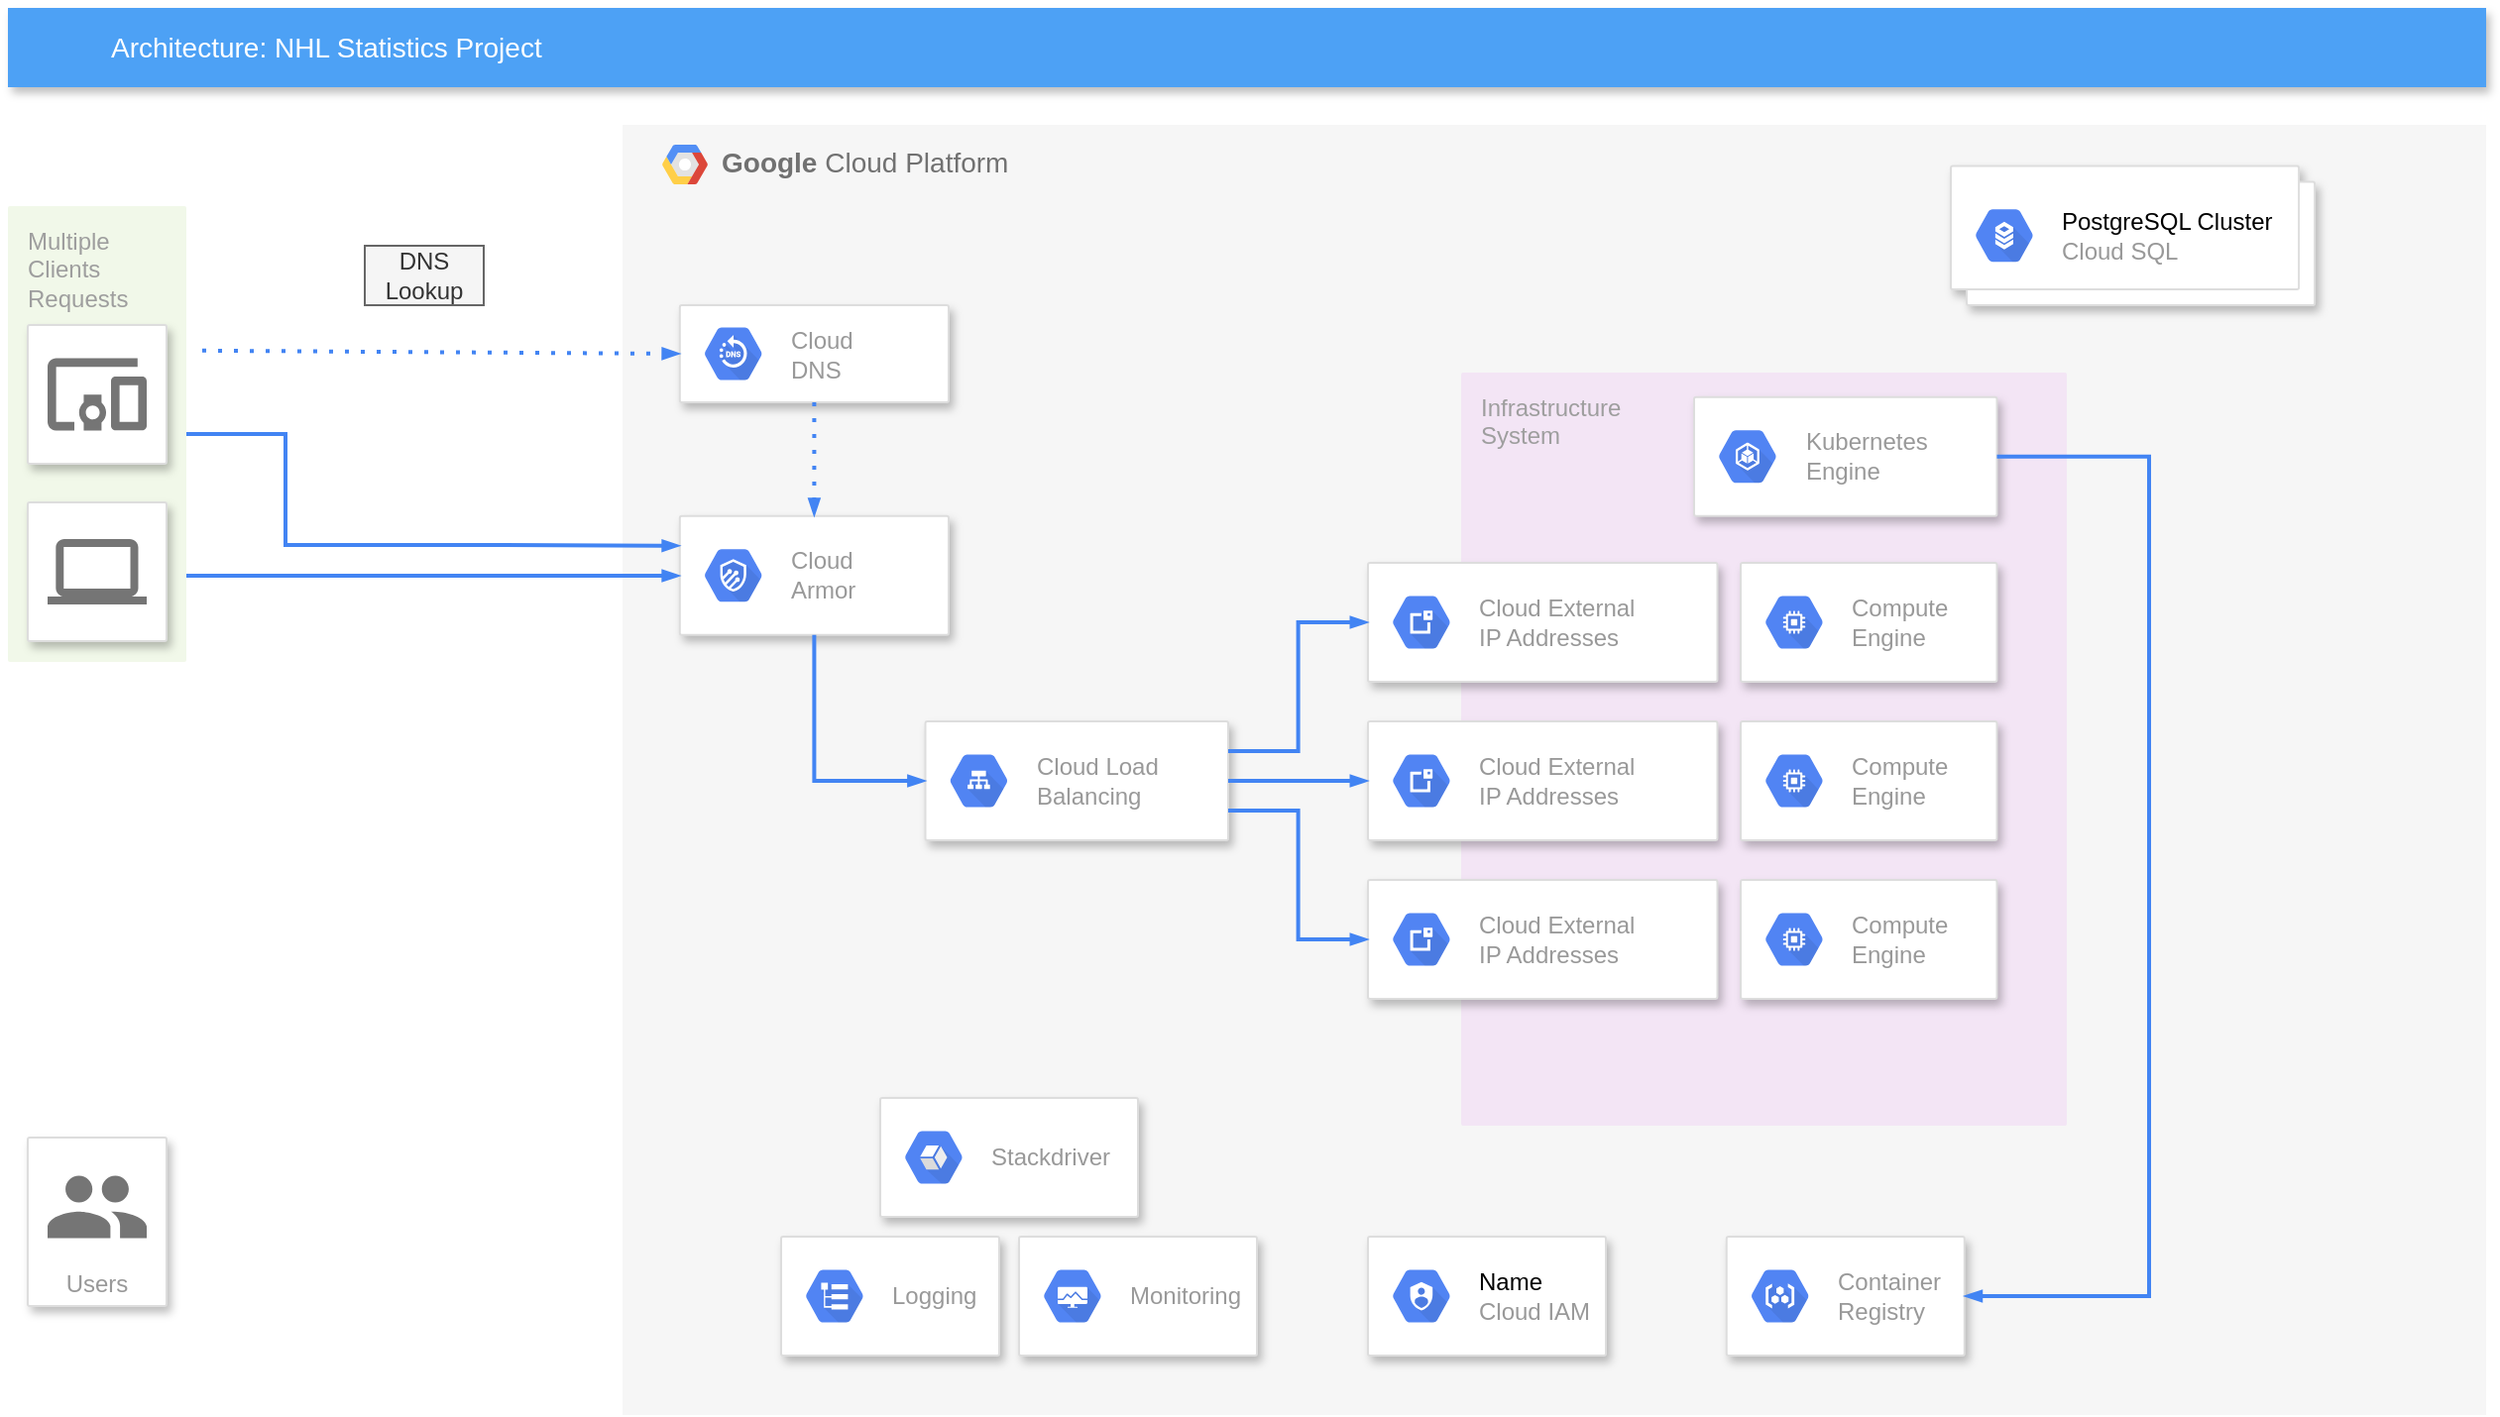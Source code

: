 <mxfile version="15.8.6" type="device"><diagram id="f106602c-feb2-e66a-4537-3a34d633f6aa" name="Page-1"><mxGraphModel dx="1483" dy="806" grid="1" gridSize="10" guides="1" tooltips="1" connect="1" arrows="1" fold="1" page="1" pageScale="1" pageWidth="1169" pageHeight="827" background="none" math="0" shadow="0"><root><mxCell id="0"/><mxCell id="1" parent="0"/><mxCell id="14" value="&lt;b&gt;Google &lt;/b&gt;Cloud Platform" style="fillColor=#F6F6F6;strokeColor=none;shadow=0;gradientColor=none;fontSize=14;align=left;spacing=10;fontColor=#717171;9E9E9E;verticalAlign=top;spacingTop=-4;fontStyle=0;spacingLeft=40;html=1;imageWidth=24;imageHeight=24;" parent="1" vertex="1"><mxGeometry x="420" y="99" width="940" height="651" as="geometry"/></mxCell><mxCell id="15" value="" style="shape=mxgraph.gcp2.google_cloud_platform;fillColor=#F6F6F6;strokeColor=none;shadow=0;gradientColor=none;" parent="14" vertex="1"><mxGeometry width="23" height="20" relative="1" as="geometry"><mxPoint x="20" y="10" as="offset"/></mxGeometry></mxCell><mxCell id="F1rVt-i_lzc6hS4RSo5C-1018" value="" style="shape=mxgraph.gcp2.doubleRect;strokeColor=#dddddd;shadow=1;strokeWidth=1;" vertex="1" parent="14"><mxGeometry x="670" y="20.71" width="183.55" height="70.29" as="geometry"/></mxCell><mxCell id="F1rVt-i_lzc6hS4RSo5C-1019" value="&lt;font color=&quot;#000000&quot;&gt;PostgreSQL Cluster&lt;/font&gt;&lt;br&gt;Cloud SQL" style="sketch=0;dashed=0;connectable=0;html=1;fillColor=#5184F3;strokeColor=none;shape=mxgraph.gcp2.hexIcon;prIcon=cloud_sql;part=1;labelPosition=right;verticalLabelPosition=middle;align=left;verticalAlign=middle;spacingLeft=5;fontColor=#999999;fontSize=12;" vertex="1" parent="F1rVt-i_lzc6hS4RSo5C-1018"><mxGeometry y="0.5" width="44" height="39" relative="1" as="geometry"><mxPoint x="5" y="-19.5" as="offset"/></mxGeometry></mxCell><mxCell id="F1rVt-i_lzc6hS4RSo5C-1024" value="" style="strokeColor=#dddddd;shadow=1;strokeWidth=1;rounded=1;absoluteArcSize=1;arcSize=2;" vertex="1" parent="14"><mxGeometry x="28.905" y="91" width="135.595" height="49" as="geometry"/></mxCell><mxCell id="F1rVt-i_lzc6hS4RSo5C-1025" value="Cloud &#xA;DNS" style="sketch=0;dashed=0;connectable=0;html=1;fillColor=#5184F3;strokeColor=none;shape=mxgraph.gcp2.hexIcon;prIcon=cloud_dns;part=1;labelPosition=right;verticalLabelPosition=middle;align=left;verticalAlign=middle;spacingLeft=5;fontColor=#999999;fontSize=12;" vertex="1" parent="F1rVt-i_lzc6hS4RSo5C-1024"><mxGeometry y="0.5" width="44" height="39" relative="1" as="geometry"><mxPoint x="5" y="-19.5" as="offset"/></mxGeometry></mxCell><mxCell id="F1rVt-i_lzc6hS4RSo5C-1026" value="" style="strokeColor=#dddddd;shadow=1;strokeWidth=1;rounded=1;absoluteArcSize=1;arcSize=2;" vertex="1" parent="14"><mxGeometry x="28.905" y="197.37" width="135.595" height="60" as="geometry"/></mxCell><mxCell id="F1rVt-i_lzc6hS4RSo5C-1027" value="Cloud&#xA;Armor" style="sketch=0;dashed=0;connectable=0;html=1;fillColor=#5184F3;strokeColor=none;shape=mxgraph.gcp2.hexIcon;prIcon=cloud_armor;part=1;labelPosition=right;verticalLabelPosition=middle;align=left;verticalAlign=middle;spacingLeft=5;fontColor=#999999;fontSize=12;" vertex="1" parent="F1rVt-i_lzc6hS4RSo5C-1026"><mxGeometry y="0.5" width="44" height="39" relative="1" as="geometry"><mxPoint x="5" y="-19.5" as="offset"/></mxGeometry></mxCell><mxCell id="F1rVt-i_lzc6hS4RSo5C-1033" value="" style="edgeStyle=orthogonalEdgeStyle;fontSize=12;html=1;endArrow=blockThin;endFill=1;rounded=0;strokeWidth=2;endSize=4;startSize=4;dashed=1;dashPattern=1 3;strokeColor=#4284F3;exitX=0.5;exitY=1;exitDx=0;exitDy=0;entryX=0.5;entryY=0;entryDx=0;entryDy=0;" edge="1" parent="14" source="F1rVt-i_lzc6hS4RSo5C-1024" target="F1rVt-i_lzc6hS4RSo5C-1026"><mxGeometry width="100" relative="1" as="geometry"><mxPoint x="82.25" y="161" as="sourcePoint"/><mxPoint x="199.75" y="161" as="targetPoint"/></mxGeometry></mxCell><mxCell id="F1rVt-i_lzc6hS4RSo5C-1034" value="Infrastructure&#xA;System" style="sketch=0;points=[[0,0,0],[0.25,0,0],[0.5,0,0],[0.75,0,0],[1,0,0],[1,0.25,0],[1,0.5,0],[1,0.75,0],[1,1,0],[0.75,1,0],[0.5,1,0],[0.25,1,0],[0,1,0],[0,0.75,0],[0,0.5,0],[0,0.25,0]];rounded=1;absoluteArcSize=1;arcSize=2;html=1;strokeColor=none;gradientColor=none;shadow=0;dashed=0;fontSize=12;fontColor=#9E9E9E;align=left;verticalAlign=top;spacing=10;spacingTop=-4;fillColor=#F3E5F5;" vertex="1" parent="14"><mxGeometry x="423" y="125" width="305.5" height="380" as="geometry"/></mxCell><mxCell id="F1rVt-i_lzc6hS4RSo5C-1037" value="" style="strokeColor=#dddddd;shadow=1;strokeWidth=1;rounded=1;absoluteArcSize=1;arcSize=2;" vertex="1" parent="14"><mxGeometry x="540.5" y="137.37" width="152.75" height="60" as="geometry"/></mxCell><mxCell id="F1rVt-i_lzc6hS4RSo5C-1038" value="Kubernetes&#xA;Engine" style="sketch=0;dashed=0;connectable=0;html=1;fillColor=#5184F3;strokeColor=none;shape=mxgraph.gcp2.hexIcon;prIcon=container_engine;part=1;labelPosition=right;verticalLabelPosition=middle;align=left;verticalAlign=middle;spacingLeft=5;fontColor=#999999;fontSize=12;" vertex="1" parent="F1rVt-i_lzc6hS4RSo5C-1037"><mxGeometry y="0.5" width="44" height="39" relative="1" as="geometry"><mxPoint x="5" y="-19.5" as="offset"/></mxGeometry></mxCell><mxCell id="F1rVt-i_lzc6hS4RSo5C-1039" value="" style="strokeColor=#dddddd;shadow=1;strokeWidth=1;rounded=1;absoluteArcSize=1;arcSize=2;" vertex="1" parent="14"><mxGeometry x="564" y="221" width="129.25" height="60" as="geometry"/></mxCell><mxCell id="F1rVt-i_lzc6hS4RSo5C-1040" value="Compute&#xA;Engine" style="sketch=0;dashed=0;connectable=0;html=1;fillColor=#5184F3;strokeColor=none;shape=mxgraph.gcp2.hexIcon;prIcon=compute_engine;part=1;labelPosition=right;verticalLabelPosition=middle;align=left;verticalAlign=middle;spacingLeft=5;fontColor=#999999;fontSize=12;" vertex="1" parent="F1rVt-i_lzc6hS4RSo5C-1039"><mxGeometry y="0.5" width="44" height="39" relative="1" as="geometry"><mxPoint x="5" y="-19.5" as="offset"/></mxGeometry></mxCell><mxCell id="F1rVt-i_lzc6hS4RSo5C-1041" value="" style="strokeColor=#dddddd;shadow=1;strokeWidth=1;rounded=1;absoluteArcSize=1;arcSize=2;" vertex="1" parent="14"><mxGeometry x="564" y="301" width="129.25" height="60" as="geometry"/></mxCell><mxCell id="F1rVt-i_lzc6hS4RSo5C-1042" value="Compute&#xA;Engine" style="sketch=0;dashed=0;connectable=0;html=1;fillColor=#5184F3;strokeColor=none;shape=mxgraph.gcp2.hexIcon;prIcon=compute_engine;part=1;labelPosition=right;verticalLabelPosition=middle;align=left;verticalAlign=middle;spacingLeft=5;fontColor=#999999;fontSize=12;" vertex="1" parent="F1rVt-i_lzc6hS4RSo5C-1041"><mxGeometry y="0.5" width="44" height="39" relative="1" as="geometry"><mxPoint x="5" y="-19.5" as="offset"/></mxGeometry></mxCell><mxCell id="F1rVt-i_lzc6hS4RSo5C-1043" value="" style="strokeColor=#dddddd;shadow=1;strokeWidth=1;rounded=1;absoluteArcSize=1;arcSize=2;" vertex="1" parent="14"><mxGeometry x="564" y="381" width="129.25" height="60" as="geometry"/></mxCell><mxCell id="F1rVt-i_lzc6hS4RSo5C-1044" value="Compute&#xA;Engine" style="sketch=0;dashed=0;connectable=0;html=1;fillColor=#5184F3;strokeColor=none;shape=mxgraph.gcp2.hexIcon;prIcon=compute_engine;part=1;labelPosition=right;verticalLabelPosition=middle;align=left;verticalAlign=middle;spacingLeft=5;fontColor=#999999;fontSize=12;" vertex="1" parent="F1rVt-i_lzc6hS4RSo5C-1043"><mxGeometry y="0.5" width="44" height="39" relative="1" as="geometry"><mxPoint x="5" y="-19.5" as="offset"/></mxGeometry></mxCell><mxCell id="F1rVt-i_lzc6hS4RSo5C-1045" value="" style="strokeColor=#dddddd;shadow=1;strokeWidth=1;rounded=1;absoluteArcSize=1;arcSize=2;" vertex="1" parent="14"><mxGeometry x="376" y="381" width="176.25" height="60" as="geometry"/></mxCell><mxCell id="F1rVt-i_lzc6hS4RSo5C-1046" value="Cloud External&#xA;IP Addresses" style="sketch=0;dashed=0;connectable=0;html=1;fillColor=#5184F3;strokeColor=none;shape=mxgraph.gcp2.hexIcon;prIcon=cloud_external_ip_addresses;part=1;labelPosition=right;verticalLabelPosition=middle;align=left;verticalAlign=middle;spacingLeft=5;fontColor=#999999;fontSize=12;" vertex="1" parent="F1rVt-i_lzc6hS4RSo5C-1045"><mxGeometry y="0.5" width="44" height="39" relative="1" as="geometry"><mxPoint x="5" y="-19.5" as="offset"/></mxGeometry></mxCell><mxCell id="F1rVt-i_lzc6hS4RSo5C-1047" value="" style="strokeColor=#dddddd;shadow=1;strokeWidth=1;rounded=1;absoluteArcSize=1;arcSize=2;" vertex="1" parent="14"><mxGeometry x="376" y="301" width="176.25" height="60" as="geometry"/></mxCell><mxCell id="F1rVt-i_lzc6hS4RSo5C-1048" value="Cloud External&#xA;IP Addresses" style="sketch=0;dashed=0;connectable=0;html=1;fillColor=#5184F3;strokeColor=none;shape=mxgraph.gcp2.hexIcon;prIcon=cloud_external_ip_addresses;part=1;labelPosition=right;verticalLabelPosition=middle;align=left;verticalAlign=middle;spacingLeft=5;fontColor=#999999;fontSize=12;" vertex="1" parent="F1rVt-i_lzc6hS4RSo5C-1047"><mxGeometry y="0.5" width="44" height="39" relative="1" as="geometry"><mxPoint x="5" y="-19.5" as="offset"/></mxGeometry></mxCell><mxCell id="F1rVt-i_lzc6hS4RSo5C-1049" value="" style="strokeColor=#dddddd;shadow=1;strokeWidth=1;rounded=1;absoluteArcSize=1;arcSize=2;" vertex="1" parent="14"><mxGeometry x="376" y="221" width="176.25" height="60" as="geometry"/></mxCell><mxCell id="F1rVt-i_lzc6hS4RSo5C-1050" value="Cloud External&#xA;IP Addresses" style="sketch=0;dashed=0;connectable=0;html=1;fillColor=#5184F3;strokeColor=none;shape=mxgraph.gcp2.hexIcon;prIcon=cloud_external_ip_addresses;part=1;labelPosition=right;verticalLabelPosition=middle;align=left;verticalAlign=middle;spacingLeft=5;fontColor=#999999;fontSize=12;" vertex="1" parent="F1rVt-i_lzc6hS4RSo5C-1049"><mxGeometry y="0.5" width="44" height="39" relative="1" as="geometry"><mxPoint x="5" y="-19.5" as="offset"/></mxGeometry></mxCell><mxCell id="F1rVt-i_lzc6hS4RSo5C-1051" value="" style="strokeColor=#dddddd;shadow=1;strokeWidth=1;rounded=1;absoluteArcSize=1;arcSize=2;" vertex="1" parent="14"><mxGeometry x="152.75" y="301" width="152.75" height="60" as="geometry"/></mxCell><mxCell id="F1rVt-i_lzc6hS4RSo5C-1052" value="Cloud Load&#xA;Balancing" style="sketch=0;dashed=0;connectable=0;html=1;fillColor=#5184F3;strokeColor=none;shape=mxgraph.gcp2.hexIcon;prIcon=cloud_load_balancing;part=1;labelPosition=right;verticalLabelPosition=middle;align=left;verticalAlign=middle;spacingLeft=5;fontColor=#999999;fontSize=12;" vertex="1" parent="F1rVt-i_lzc6hS4RSo5C-1051"><mxGeometry y="0.5" width="44" height="39" relative="1" as="geometry"><mxPoint x="5" y="-19.5" as="offset"/></mxGeometry></mxCell><mxCell id="F1rVt-i_lzc6hS4RSo5C-1055" value="" style="edgeStyle=orthogonalEdgeStyle;fontSize=12;html=1;endArrow=blockThin;endFill=1;rounded=0;strokeWidth=2;endSize=4;startSize=4;dashed=0;strokeColor=#4284F3;exitX=0.5;exitY=1;exitDx=0;exitDy=0;" edge="1" parent="14" source="F1rVt-i_lzc6hS4RSo5C-1026"><mxGeometry width="100" relative="1" as="geometry"><mxPoint x="35.25" y="341" as="sourcePoint"/><mxPoint x="152.75" y="331" as="targetPoint"/><Array as="points"><mxPoint x="96.35" y="331"/><mxPoint x="152.75" y="331"/></Array></mxGeometry></mxCell><mxCell id="F1rVt-i_lzc6hS4RSo5C-1057" value="" style="edgeStyle=orthogonalEdgeStyle;fontSize=12;html=1;endArrow=blockThin;endFill=1;rounded=0;strokeWidth=2;endSize=4;startSize=4;dashed=0;strokeColor=#4284F3;exitX=1;exitY=0.25;exitDx=0;exitDy=0;entryX=0;entryY=0.5;entryDx=0;entryDy=0;" edge="1" parent="14" source="F1rVt-i_lzc6hS4RSo5C-1051" target="F1rVt-i_lzc6hS4RSo5C-1049"><mxGeometry width="100" relative="1" as="geometry"><mxPoint x="317.25" y="301" as="sourcePoint"/><mxPoint x="434.75" y="301" as="targetPoint"/></mxGeometry></mxCell><mxCell id="F1rVt-i_lzc6hS4RSo5C-1058" value="" style="edgeStyle=orthogonalEdgeStyle;fontSize=12;html=1;endArrow=blockThin;endFill=1;rounded=0;strokeWidth=2;endSize=4;startSize=4;dashed=0;strokeColor=#4284F3;exitX=1;exitY=0.5;exitDx=0;exitDy=0;entryX=0;entryY=0.5;entryDx=0;entryDy=0;" edge="1" parent="14" source="F1rVt-i_lzc6hS4RSo5C-1051" target="F1rVt-i_lzc6hS4RSo5C-1047"><mxGeometry width="100" relative="1" as="geometry"><mxPoint x="317.25" y="301" as="sourcePoint"/><mxPoint x="434.75" y="301" as="targetPoint"/></mxGeometry></mxCell><mxCell id="F1rVt-i_lzc6hS4RSo5C-1059" value="" style="edgeStyle=orthogonalEdgeStyle;fontSize=12;html=1;endArrow=blockThin;endFill=1;rounded=0;strokeWidth=2;endSize=4;startSize=4;dashed=0;strokeColor=#4284F3;exitX=1;exitY=0.75;exitDx=0;exitDy=0;entryX=0;entryY=0.5;entryDx=0;entryDy=0;" edge="1" parent="14" source="F1rVt-i_lzc6hS4RSo5C-1051" target="F1rVt-i_lzc6hS4RSo5C-1045"><mxGeometry width="100" relative="1" as="geometry"><mxPoint x="317.25" y="301" as="sourcePoint"/><mxPoint x="434.75" y="301" as="targetPoint"/></mxGeometry></mxCell><mxCell id="F1rVt-i_lzc6hS4RSo5C-1070" value="" style="strokeColor=#dddddd;shadow=1;strokeWidth=1;rounded=1;absoluteArcSize=1;arcSize=2;" vertex="1" parent="14"><mxGeometry x="80" y="561" width="110" height="60" as="geometry"/></mxCell><mxCell id="F1rVt-i_lzc6hS4RSo5C-1071" value="Logging" style="sketch=0;dashed=0;connectable=0;html=1;fillColor=#5184F3;strokeColor=none;shape=mxgraph.gcp2.hexIcon;prIcon=logging;part=1;labelPosition=right;verticalLabelPosition=middle;align=left;verticalAlign=middle;spacingLeft=5;fontColor=#999999;fontSize=12;" vertex="1" parent="F1rVt-i_lzc6hS4RSo5C-1070"><mxGeometry y="0.5" width="44" height="39" relative="1" as="geometry"><mxPoint x="5" y="-19.5" as="offset"/></mxGeometry></mxCell><mxCell id="F1rVt-i_lzc6hS4RSo5C-1072" value="" style="strokeColor=#dddddd;shadow=1;strokeWidth=1;rounded=1;absoluteArcSize=1;arcSize=2;" vertex="1" parent="14"><mxGeometry x="200" y="561" width="120" height="60" as="geometry"/></mxCell><mxCell id="F1rVt-i_lzc6hS4RSo5C-1073" value="Monitoring" style="sketch=0;dashed=0;connectable=0;html=1;fillColor=#5184F3;strokeColor=none;shape=mxgraph.gcp2.hexIcon;prIcon=cloud_deployment_manager;part=1;labelPosition=right;verticalLabelPosition=middle;align=left;verticalAlign=middle;spacingLeft=5;fontColor=#999999;fontSize=12;" vertex="1" parent="F1rVt-i_lzc6hS4RSo5C-1072"><mxGeometry y="0.5" width="44" height="39" relative="1" as="geometry"><mxPoint x="5" y="-19.5" as="offset"/></mxGeometry></mxCell><mxCell id="F1rVt-i_lzc6hS4RSo5C-1074" value="" style="strokeColor=#dddddd;shadow=1;strokeWidth=1;rounded=1;absoluteArcSize=1;arcSize=2;" vertex="1" parent="14"><mxGeometry x="130" y="491" width="130" height="60" as="geometry"/></mxCell><mxCell id="F1rVt-i_lzc6hS4RSo5C-1075" value="Stackdriver" style="sketch=0;dashed=0;connectable=0;html=1;fillColor=#5184F3;strokeColor=none;shape=mxgraph.gcp2.hexIcon;prIcon=stackdriver;part=1;labelPosition=right;verticalLabelPosition=middle;align=left;verticalAlign=middle;spacingLeft=5;fontColor=#999999;fontSize=12;" vertex="1" parent="F1rVt-i_lzc6hS4RSo5C-1074"><mxGeometry y="0.5" width="44" height="39" relative="1" as="geometry"><mxPoint x="5" y="-19.5" as="offset"/></mxGeometry></mxCell><mxCell id="F1rVt-i_lzc6hS4RSo5C-1080" value="" style="strokeColor=#dddddd;shadow=1;strokeWidth=1;rounded=1;absoluteArcSize=1;arcSize=2;" vertex="1" parent="14"><mxGeometry x="376" y="561" width="120" height="60" as="geometry"/></mxCell><mxCell id="F1rVt-i_lzc6hS4RSo5C-1081" value="&lt;font color=&quot;#000000&quot;&gt;Name&lt;/font&gt;&lt;br&gt;Cloud IAM" style="sketch=0;dashed=0;connectable=0;html=1;fillColor=#5184F3;strokeColor=none;shape=mxgraph.gcp2.hexIcon;prIcon=cloud_iam;part=1;labelPosition=right;verticalLabelPosition=middle;align=left;verticalAlign=middle;spacingLeft=5;fontColor=#999999;fontSize=12;" vertex="1" parent="F1rVt-i_lzc6hS4RSo5C-1080"><mxGeometry y="0.5" width="44" height="39" relative="1" as="geometry"><mxPoint x="5" y="-19.5" as="offset"/></mxGeometry></mxCell><mxCell id="F1rVt-i_lzc6hS4RSo5C-1082" value="" style="strokeColor=#dddddd;shadow=1;strokeWidth=1;rounded=1;absoluteArcSize=1;arcSize=2;" vertex="1" parent="14"><mxGeometry x="556.88" y="561" width="120" height="60" as="geometry"/></mxCell><mxCell id="F1rVt-i_lzc6hS4RSo5C-1083" value="Container&#xA;Registry" style="sketch=0;dashed=0;connectable=0;html=1;fillColor=#5184F3;strokeColor=none;shape=mxgraph.gcp2.hexIcon;prIcon=container_registry;part=1;labelPosition=right;verticalLabelPosition=middle;align=left;verticalAlign=middle;spacingLeft=5;fontColor=#999999;fontSize=12;" vertex="1" parent="F1rVt-i_lzc6hS4RSo5C-1082"><mxGeometry y="0.5" width="44" height="39" relative="1" as="geometry"><mxPoint x="5" y="-19.5" as="offset"/></mxGeometry></mxCell><mxCell id="F1rVt-i_lzc6hS4RSo5C-1084" value="" style="edgeStyle=orthogonalEdgeStyle;fontSize=12;html=1;endArrow=blockThin;endFill=1;rounded=0;strokeWidth=2;endSize=4;startSize=4;dashed=0;strokeColor=#4284F3;exitX=1;exitY=0.5;exitDx=0;exitDy=0;entryX=1;entryY=0.5;entryDx=0;entryDy=0;" edge="1" parent="14" source="F1rVt-i_lzc6hS4RSo5C-1037" target="F1rVt-i_lzc6hS4RSo5C-1082"><mxGeometry width="100" relative="1" as="geometry"><mxPoint x="780" y="171" as="sourcePoint"/><mxPoint x="880" y="171" as="targetPoint"/><Array as="points"><mxPoint x="770" y="167"/><mxPoint x="770" y="591"/></Array></mxGeometry></mxCell><mxCell id="997" value="Multiple&lt;br&gt;Clients&lt;br&gt;Requests" style="rounded=1;absoluteArcSize=1;arcSize=2;html=1;strokeColor=none;gradientColor=none;shadow=0;dashed=0;fontSize=12;fontColor=#9E9E9E;align=left;verticalAlign=top;spacing=10;spacingTop=-4;fillColor=#F1F8E9;" parent="1" vertex="1"><mxGeometry x="110" y="140" width="90" height="230" as="geometry"/></mxCell><mxCell id="818" value="Architecture: NHL Statistics Project" style="fillColor=#4DA1F5;strokeColor=none;shadow=1;gradientColor=none;fontSize=14;align=left;spacingLeft=50;fontColor=#ffffff;html=1;" parent="1" vertex="1"><mxGeometry x="110" y="40" width="1250" height="40" as="geometry"/></mxCell><mxCell id="999" style="edgeStyle=orthogonalEdgeStyle;rounded=0;elbow=vertical;html=1;labelBackgroundColor=none;startFill=1;startSize=4;endArrow=blockThin;endFill=1;endSize=4;jettySize=auto;orthogonalLoop=1;strokeColor=#4284F3;strokeWidth=2;fontSize=12;fontColor=#000000;align=left;dashed=0;entryX=0;entryY=0.25;entryDx=0;entryDy=0;" parent="1" source="997" target="F1rVt-i_lzc6hS4RSo5C-1026" edge="1"><mxGeometry relative="1" as="geometry"><Array as="points"><mxPoint x="250" y="255"/><mxPoint x="250" y="311"/><mxPoint x="350" y="311"/></Array><mxPoint x="505" y="294.5" as="targetPoint"/></mxGeometry></mxCell><mxCell id="985" value="" style="strokeColor=#dddddd;fillColor=#ffffff;shadow=1;strokeWidth=1;rounded=1;absoluteArcSize=1;arcSize=2;labelPosition=center;verticalLabelPosition=middle;align=center;verticalAlign=bottom;spacingLeft=0;fontColor=#999999;fontSize=12;whiteSpace=wrap;spacingBottom=2;html=1;" parent="1" vertex="1"><mxGeometry x="120" y="200" width="70" height="70" as="geometry"/></mxCell><mxCell id="986" value="" style="dashed=0;connectable=0;html=1;fillColor=#757575;strokeColor=none;shape=mxgraph.gcp2.mobile_devices;part=1;" parent="985" vertex="1"><mxGeometry x="0.5" width="50" height="36.5" relative="1" as="geometry"><mxPoint x="-25" y="16.75" as="offset"/></mxGeometry></mxCell><mxCell id="998" style="edgeStyle=elbowEdgeStyle;rounded=0;elbow=vertical;html=1;labelBackgroundColor=none;startFill=1;startSize=4;endArrow=blockThin;endFill=1;endSize=4;jettySize=auto;orthogonalLoop=1;strokeColor=#4284F3;strokeWidth=2;fontSize=12;fontColor=#000000;align=left;dashed=0;entryX=0;entryY=0.5;entryDx=0;entryDy=0;" parent="1" source="997" target="F1rVt-i_lzc6hS4RSo5C-1026" edge="1"><mxGeometry relative="1" as="geometry"><mxPoint x="440" y="325" as="targetPoint"/></mxGeometry></mxCell><mxCell id="987" value="" style="strokeColor=#dddddd;fillColor=#ffffff;shadow=1;strokeWidth=1;rounded=1;absoluteArcSize=1;arcSize=2;labelPosition=center;verticalLabelPosition=middle;align=center;verticalAlign=bottom;spacingLeft=0;fontColor=#999999;fontSize=12;whiteSpace=wrap;spacingBottom=2;html=1;" parent="1" vertex="1"><mxGeometry x="120" y="289.5" width="70" height="70" as="geometry"/></mxCell><mxCell id="988" value="" style="dashed=0;connectable=0;html=1;fillColor=#757575;strokeColor=none;shape=mxgraph.gcp2.laptop;part=1;" parent="987" vertex="1"><mxGeometry x="0.5" width="50" height="33" relative="1" as="geometry"><mxPoint x="-25" y="18.5" as="offset"/></mxGeometry></mxCell><mxCell id="F1rVt-i_lzc6hS4RSo5C-1030" value="" style="fontSize=12;html=1;endArrow=blockThin;endFill=1;rounded=0;strokeWidth=2;endSize=4;startSize=4;dashed=1;dashPattern=1 3;strokeColor=#4284F3;exitX=1.089;exitY=0.317;exitDx=0;exitDy=0;entryX=0;entryY=0.5;entryDx=0;entryDy=0;exitPerimeter=0;" edge="1" parent="1" source="997" target="F1rVt-i_lzc6hS4RSo5C-1024"><mxGeometry width="100" relative="1" as="geometry"><mxPoint x="240" y="190" as="sourcePoint"/><mxPoint x="340" y="190" as="targetPoint"/></mxGeometry></mxCell><mxCell id="F1rVt-i_lzc6hS4RSo5C-1032" value="DNS Lookup" style="text;html=1;align=center;verticalAlign=middle;whiteSpace=wrap;rounded=0;fillColor=#f5f5f5;fontColor=#333333;strokeColor=#666666;" vertex="1" parent="1"><mxGeometry x="290" y="160" width="60" height="30" as="geometry"/></mxCell><mxCell id="F1rVt-i_lzc6hS4RSo5C-1076" value="Users" style="strokeColor=#dddddd;shadow=1;strokeWidth=1;rounded=1;absoluteArcSize=1;arcSize=2;labelPosition=center;verticalLabelPosition=middle;align=center;verticalAlign=bottom;spacingLeft=0;fontColor=#999999;fontSize=12;whiteSpace=wrap;spacingBottom=2;" vertex="1" parent="1"><mxGeometry x="120" y="610" width="70" height="85" as="geometry"/></mxCell><mxCell id="F1rVt-i_lzc6hS4RSo5C-1077" value="" style="sketch=0;dashed=0;connectable=0;html=1;fillColor=#757575;strokeColor=none;shape=mxgraph.gcp2.users;part=1;" vertex="1" parent="F1rVt-i_lzc6hS4RSo5C-1076"><mxGeometry x="0.5" width="50" height="31.5" relative="1" as="geometry"><mxPoint x="-25" y="19.25" as="offset"/></mxGeometry></mxCell></root></mxGraphModel></diagram></mxfile>